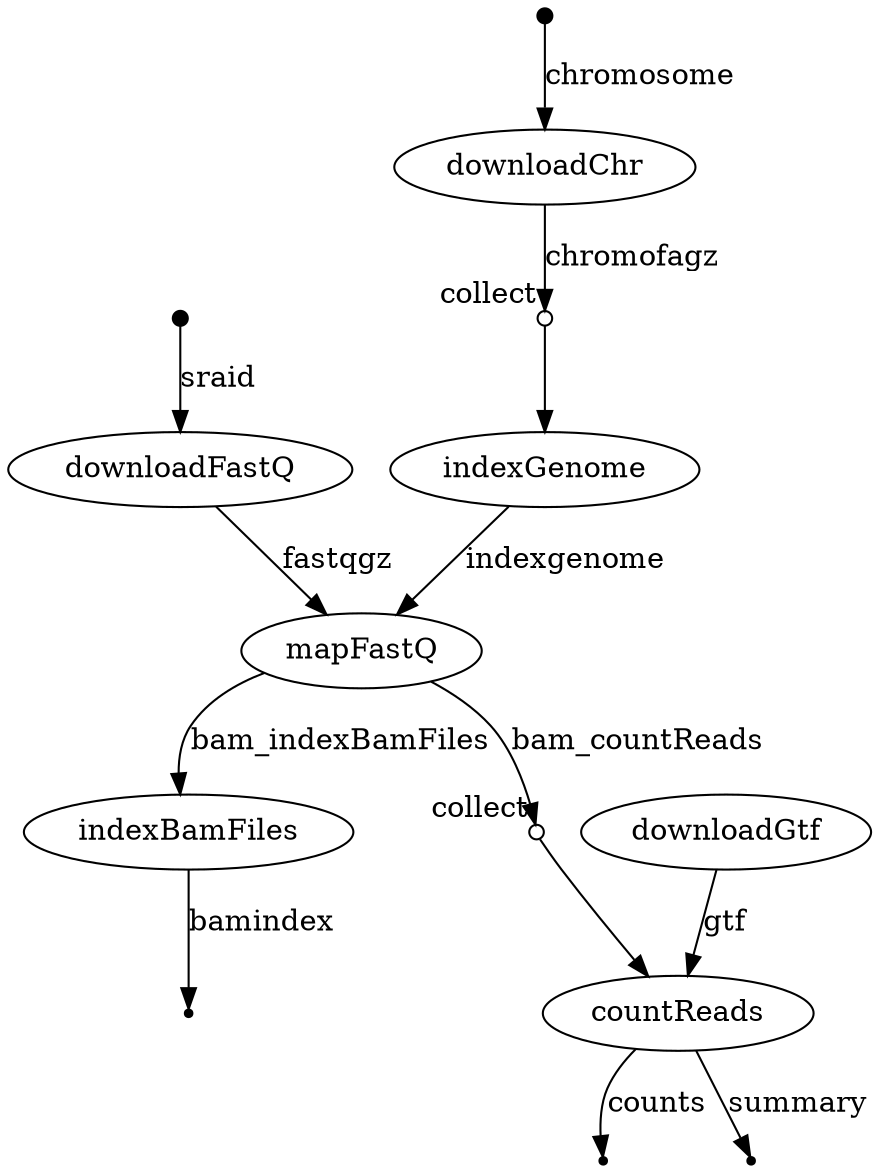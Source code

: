 digraph "flowchart" {
p0 [shape=point,label="",fixedsize=true,width=0.1];
p1 [label="downloadFastQ"];
p0 -> p1 [label="sraid"];

p1 [label="downloadFastQ"];
p7 [label="mapFastQ"];
p1 -> p7 [label="fastqgz"];

p2 [shape=point,label="",fixedsize=true,width=0.1];
p3 [label="downloadChr"];
p2 -> p3 [label="chromosome"];

p3 [label="downloadChr"];
p4 [shape=circle,label="",fixedsize=true,width=0.1,xlabel="collect"];
p3 -> p4 [label="chromofagz"];

p4 [shape=circle,label="",fixedsize=true,width=0.1,xlabel="collect"];
p5 [label="indexGenome"];
p4 -> p5;

p5 [label="indexGenome"];
p7 [label="mapFastQ"];
p5 -> p7 [label="indexgenome"];

p6 [label="downloadGtf"];
p11 [label="countReads"];
p6 -> p11 [label="gtf"];

p7 [label="mapFastQ"];
p8 [label="indexBamFiles"];
p7 -> p8 [label="bam_indexBamFiles"];

p7 [label="mapFastQ"];
p10 [shape=circle,label="",fixedsize=true,width=0.1,xlabel="collect"];
p7 -> p10 [label="bam_countReads"];

p8 [label="indexBamFiles"];
p9 [shape=point];
p8 -> p9 [label="bamindex"];

p10 [shape=circle,label="",fixedsize=true,width=0.1,xlabel="collect"];
p11 [label="countReads"];
p10 -> p11;

p11 [label="countReads"];
p13 [shape=point];
p11 -> p13 [label="counts"];

p11 [label="countReads"];
p12 [shape=point];
p11 -> p12 [label="summary"];

}
